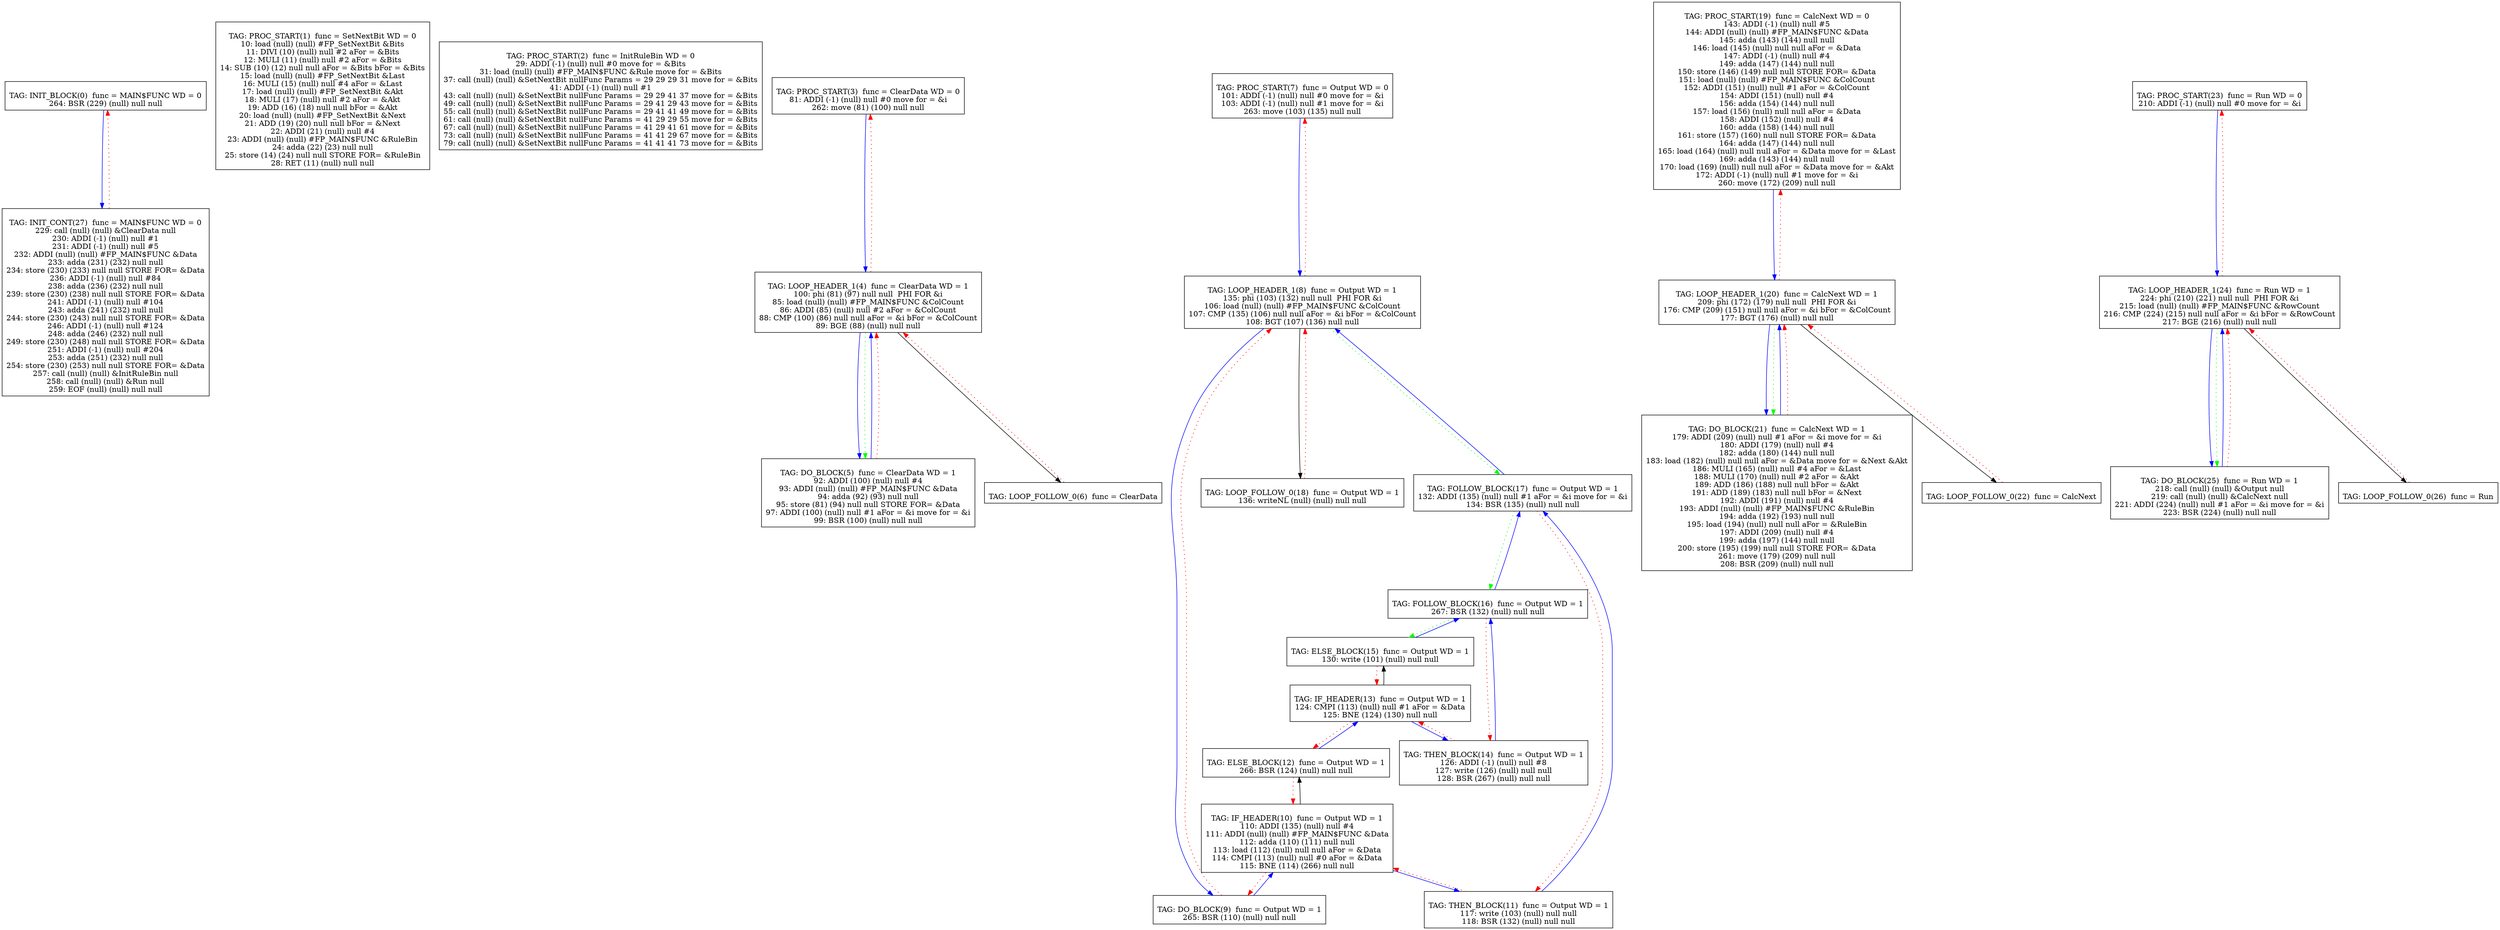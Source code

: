 digraph {
0[label="
TAG: INIT_BLOCK(0)  func = MAIN$FUNC WD = 0
264: BSR (229) (null) null null
"];
0[shape=box];
0 -> 27[color=blue]
1[label="
TAG: PROC_START(1)  func = SetNextBit WD = 0
10: load (null) (null) #FP_SetNextBit &Bits
11: DIVI (10) (null) null #2 aFor = &Bits
12: MULI (11) (null) null #2 aFor = &Bits
14: SUB (10) (12) null null aFor = &Bits bFor = &Bits
15: load (null) (null) #FP_SetNextBit &Last
16: MULI (15) (null) null #4 aFor = &Last
17: load (null) (null) #FP_SetNextBit &Akt
18: MULI (17) (null) null #2 aFor = &Akt
19: ADD (16) (18) null null bFor = &Akt
20: load (null) (null) #FP_SetNextBit &Next
21: ADD (19) (20) null null bFor = &Next
22: ADDI (21) (null) null #4
23: ADDI (null) (null) #FP_MAIN$FUNC &RuleBin
24: adda (22) (23) null null
25: store (14) (24) null null STORE FOR= &RuleBin
28: RET (11) (null) null null
"];
1[shape=box];
2[label="
TAG: PROC_START(2)  func = InitRuleBin WD = 0
29: ADDI (-1) (null) null #0 move for = &Bits
31: load (null) (null) #FP_MAIN$FUNC &Rule move for = &Bits
37: call (null) (null) &SetNextBit nullFunc Params = 29 29 29 31 move for = &Bits
41: ADDI (-1) (null) null #1
43: call (null) (null) &SetNextBit nullFunc Params = 29 29 41 37 move for = &Bits
49: call (null) (null) &SetNextBit nullFunc Params = 29 41 29 43 move for = &Bits
55: call (null) (null) &SetNextBit nullFunc Params = 29 41 41 49 move for = &Bits
61: call (null) (null) &SetNextBit nullFunc Params = 41 29 29 55 move for = &Bits
67: call (null) (null) &SetNextBit nullFunc Params = 41 29 41 61 move for = &Bits
73: call (null) (null) &SetNextBit nullFunc Params = 41 41 29 67 move for = &Bits
79: call (null) (null) &SetNextBit nullFunc Params = 41 41 41 73 move for = &Bits
"];
2[shape=box];
3[label="
TAG: PROC_START(3)  func = ClearData WD = 0
81: ADDI (-1) (null) null #0 move for = &i
262: move (81) (100) null null
"];
3[shape=box];
3 -> 4[color=blue]
4[label="
TAG: LOOP_HEADER_1(4)  func = ClearData WD = 1
100: phi (81) (97) null null  PHI FOR &i
85: load (null) (null) #FP_MAIN$FUNC &ColCount
86: ADDI (85) (null) null #2 aFor = &ColCount
88: CMP (100) (86) null null aFor = &i bFor = &ColCount
89: BGE (88) (null) null null
"];
4[shape=box];
4 -> 5[color=blue]
4 -> 6[color=black]
4 -> 3[color=red][style=dotted]
4 -> 5[color=green][style=dotted]
5[label="
TAG: DO_BLOCK(5)  func = ClearData WD = 1
92: ADDI (100) (null) null #4
93: ADDI (null) (null) #FP_MAIN$FUNC &Data
94: adda (92) (93) null null
95: store (81) (94) null null STORE FOR= &Data
97: ADDI (100) (null) null #1 aFor = &i move for = &i
99: BSR (100) (null) null null
"];
5[shape=box];
5 -> 4[color=blue]
5 -> 4[color=red][style=dotted]
6[label="
TAG: LOOP_FOLLOW_0(6)  func = ClearData
"];
6[shape=box];
6 -> 4[color=red][style=dotted]
7[label="
TAG: PROC_START(7)  func = Output WD = 0
101: ADDI (-1) (null) null #0 move for = &i
103: ADDI (-1) (null) null #1 move for = &i
263: move (103) (135) null null
"];
7[shape=box];
7 -> 8[color=blue]
8[label="
TAG: LOOP_HEADER_1(8)  func = Output WD = 1
135: phi (103) (132) null null  PHI FOR &i
106: load (null) (null) #FP_MAIN$FUNC &ColCount
107: CMP (135) (106) null null aFor = &i bFor = &ColCount
108: BGT (107) (136) null null
"];
8[shape=box];
8 -> 9[color=blue]
8 -> 18[color=black]
8 -> 7[color=red][style=dotted]
8 -> 17[color=green][style=dotted]
9[label="
TAG: DO_BLOCK(9)  func = Output WD = 1
265: BSR (110) (null) null null
"];
9[shape=box];
9 -> 10[color=blue]
9 -> 8[color=red][style=dotted]
10[label="
TAG: IF_HEADER(10)  func = Output WD = 1
110: ADDI (135) (null) null #4
111: ADDI (null) (null) #FP_MAIN$FUNC &Data
112: adda (110) (111) null null
113: load (112) (null) null null aFor = &Data
114: CMPI (113) (null) null #0 aFor = &Data
115: BNE (114) (266) null null
"];
10[shape=box];
10 -> 11[color=blue]
10 -> 12[color=black]
10 -> 9[color=red][style=dotted]
11[label="
TAG: THEN_BLOCK(11)  func = Output WD = 1
117: write (103) (null) null null
118: BSR (132) (null) null null
"];
11[shape=box];
11 -> 17[color=blue]
11 -> 10[color=red][style=dotted]
12[label="
TAG: ELSE_BLOCK(12)  func = Output WD = 1
266: BSR (124) (null) null null
"];
12[shape=box];
12 -> 13[color=blue]
12 -> 10[color=red][style=dotted]
13[label="
TAG: IF_HEADER(13)  func = Output WD = 1
124: CMPI (113) (null) null #1 aFor = &Data
125: BNE (124) (130) null null
"];
13[shape=box];
13 -> 14[color=blue]
13 -> 15[color=black]
13 -> 12[color=red][style=dotted]
14[label="
TAG: THEN_BLOCK(14)  func = Output WD = 1
126: ADDI (-1) (null) null #8
127: write (126) (null) null null
128: BSR (267) (null) null null
"];
14[shape=box];
14 -> 16[color=blue]
14 -> 13[color=red][style=dotted]
15[label="
TAG: ELSE_BLOCK(15)  func = Output WD = 1
130: write (101) (null) null null
"];
15[shape=box];
15 -> 16[color=blue]
15 -> 13[color=red][style=dotted]
16[label="
TAG: FOLLOW_BLOCK(16)  func = Output WD = 1
267: BSR (132) (null) null null
"];
16[shape=box];
16 -> 17[color=blue]
16 -> 14[color=red][style=dotted]
16 -> 15[color=green][style=dotted]
17[label="
TAG: FOLLOW_BLOCK(17)  func = Output WD = 1
132: ADDI (135) (null) null #1 aFor = &i move for = &i
134: BSR (135) (null) null null
"];
17[shape=box];
17 -> 8[color=blue]
17 -> 11[color=red][style=dotted]
17 -> 16[color=green][style=dotted]
18[label="
TAG: LOOP_FOLLOW_0(18)  func = Output WD = 1
136: writeNL (null) (null) null null
"];
18[shape=box];
18 -> 8[color=red][style=dotted]
19[label="
TAG: PROC_START(19)  func = CalcNext WD = 0
143: ADDI (-1) (null) null #5
144: ADDI (null) (null) #FP_MAIN$FUNC &Data
145: adda (143) (144) null null
146: load (145) (null) null null aFor = &Data
147: ADDI (-1) (null) null #4
149: adda (147) (144) null null
150: store (146) (149) null null STORE FOR= &Data
151: load (null) (null) #FP_MAIN$FUNC &ColCount
152: ADDI (151) (null) null #1 aFor = &ColCount
154: ADDI (151) (null) null #4
156: adda (154) (144) null null
157: load (156) (null) null null aFor = &Data
158: ADDI (152) (null) null #4
160: adda (158) (144) null null
161: store (157) (160) null null STORE FOR= &Data
164: adda (147) (144) null null
165: load (164) (null) null null aFor = &Data move for = &Last
169: adda (143) (144) null null
170: load (169) (null) null null aFor = &Data move for = &Akt
172: ADDI (-1) (null) null #1 move for = &i
260: move (172) (209) null null
"];
19[shape=box];
19 -> 20[color=blue]
20[label="
TAG: LOOP_HEADER_1(20)  func = CalcNext WD = 1
209: phi (172) (179) null null  PHI FOR &i
176: CMP (209) (151) null null aFor = &i bFor = &ColCount
177: BGT (176) (null) null null
"];
20[shape=box];
20 -> 21[color=blue]
20 -> 22[color=black]
20 -> 19[color=red][style=dotted]
20 -> 21[color=green][style=dotted]
21[label="
TAG: DO_BLOCK(21)  func = CalcNext WD = 1
179: ADDI (209) (null) null #1 aFor = &i move for = &i
180: ADDI (179) (null) null #4
182: adda (180) (144) null null
183: load (182) (null) null null aFor = &Data move for = &Next &Akt
186: MULI (165) (null) null #4 aFor = &Last
188: MULI (170) (null) null #2 aFor = &Akt
189: ADD (186) (188) null null bFor = &Akt
191: ADD (189) (183) null null bFor = &Next
192: ADDI (191) (null) null #4
193: ADDI (null) (null) #FP_MAIN$FUNC &RuleBin
194: adda (192) (193) null null
195: load (194) (null) null null aFor = &RuleBin
197: ADDI (209) (null) null #4
199: adda (197) (144) null null
200: store (195) (199) null null STORE FOR= &Data
261: move (179) (209) null null
208: BSR (209) (null) null null
"];
21[shape=box];
21 -> 20[color=blue]
21 -> 20[color=red][style=dotted]
22[label="
TAG: LOOP_FOLLOW_0(22)  func = CalcNext
"];
22[shape=box];
22 -> 20[color=red][style=dotted]
23[label="
TAG: PROC_START(23)  func = Run WD = 0
210: ADDI (-1) (null) null #0 move for = &i
"];
23[shape=box];
23 -> 24[color=blue]
24[label="
TAG: LOOP_HEADER_1(24)  func = Run WD = 1
224: phi (210) (221) null null  PHI FOR &i
215: load (null) (null) #FP_MAIN$FUNC &RowCount
216: CMP (224) (215) null null aFor = &i bFor = &RowCount
217: BGE (216) (null) null null
"];
24[shape=box];
24 -> 25[color=blue]
24 -> 26[color=black]
24 -> 23[color=red][style=dotted]
24 -> 25[color=green][style=dotted]
25[label="
TAG: DO_BLOCK(25)  func = Run WD = 1
218: call (null) (null) &Output null
219: call (null) (null) &CalcNext null
221: ADDI (224) (null) null #1 aFor = &i move for = &i
223: BSR (224) (null) null null
"];
25[shape=box];
25 -> 24[color=blue]
25 -> 24[color=red][style=dotted]
26[label="
TAG: LOOP_FOLLOW_0(26)  func = Run
"];
26[shape=box];
26 -> 24[color=red][style=dotted]
27[label="
TAG: INIT_CONT(27)  func = MAIN$FUNC WD = 0
229: call (null) (null) &ClearData null
230: ADDI (-1) (null) null #1
231: ADDI (-1) (null) null #5
232: ADDI (null) (null) #FP_MAIN$FUNC &Data
233: adda (231) (232) null null
234: store (230) (233) null null STORE FOR= &Data
236: ADDI (-1) (null) null #84
238: adda (236) (232) null null
239: store (230) (238) null null STORE FOR= &Data
241: ADDI (-1) (null) null #104
243: adda (241) (232) null null
244: store (230) (243) null null STORE FOR= &Data
246: ADDI (-1) (null) null #124
248: adda (246) (232) null null
249: store (230) (248) null null STORE FOR= &Data
251: ADDI (-1) (null) null #204
253: adda (251) (232) null null
254: store (230) (253) null null STORE FOR= &Data
257: call (null) (null) &InitRuleBin null
258: call (null) (null) &Run null
259: EOF (null) (null) null null
"];
27[shape=box];
27 -> 0[color=red][style=dotted]
}